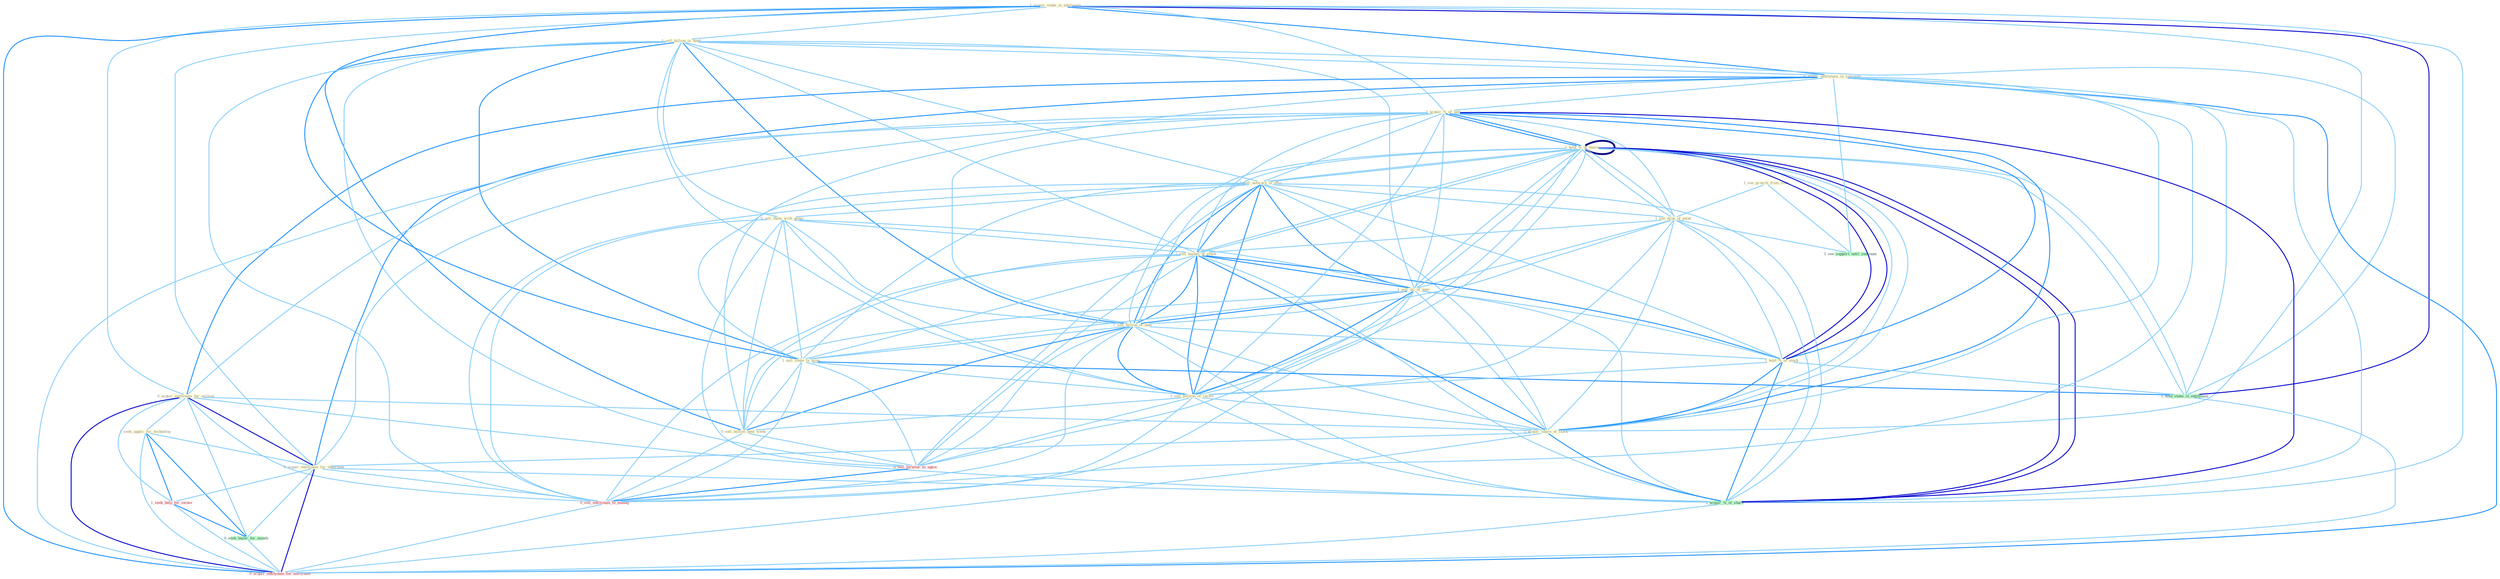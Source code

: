 Graph G{ 
    node
    [shape=polygon,style=filled,width=.5,height=.06,color="#BDFCC9",fixedsize=true,fontsize=4,
    fontcolor="#2f4f4f"];
    {node
    [color="#ffffe0", fontcolor="#8b7d6b"] "1_acquir_stake_in_entitynam " "1_sell_billion_in_bond " "1_see_growth_from_coat " "1_hold_%_of_share " "0_acquir_entitynam_in_yearnum " "1_sell_network_of_offic " "0_sell_them_with_gener " "1_see_drop_of_point " "1_sell_basket_of_stock " "1_acquir_%_of_unit " "1_sell_all_of_oper " "1_sell_billion_of_note " "0_acquir_entitynam_for_million " "1_sell_stake_in_mine " "1_hold_%_of_stock " "1_sell_portion_of_receiv " "0_sell_billion_next_week " "1_seek_applic_for_technolog " "1_acquir_share_of_stock " "0_acquir_entitynam_for_othernum "}
{node [color="#fff0f5", fontcolor="#b22222"] "1_seek_help_for_owner " "0_sell_furnitur_to_agenc " "0_sell_entitynam_to_manag " "0_acquir_entitynam_for_entitynam "}
edge [color="#B0E2FF"];

	"1_acquir_stake_in_entitynam " -- "1_sell_billion_in_bond " [w="1", color="#87cefa" ];
	"1_acquir_stake_in_entitynam " -- "0_acquir_entitynam_in_yearnum " [w="2", color="#1e90ff" , len=0.8];
	"1_acquir_stake_in_entitynam " -- "1_acquir_%_of_unit " [w="1", color="#87cefa" ];
	"1_acquir_stake_in_entitynam " -- "0_acquir_entitynam_for_million " [w="1", color="#87cefa" ];
	"1_acquir_stake_in_entitynam " -- "1_sell_stake_in_mine " [w="2", color="#1e90ff" , len=0.8];
	"1_acquir_stake_in_entitynam " -- "1_acquir_share_of_stock " [w="1", color="#87cefa" ];
	"1_acquir_stake_in_entitynam " -- "0_acquir_entitynam_for_othernum " [w="1", color="#87cefa" ];
	"1_acquir_stake_in_entitynam " -- "1_hold_stake_in_entitynam " [w="3", color="#0000cd" , len=0.6];
	"1_acquir_stake_in_entitynam " -- "1_acquir_%_of_share " [w="1", color="#87cefa" ];
	"1_acquir_stake_in_entitynam " -- "0_acquir_entitynam_for_entitynam " [w="2", color="#1e90ff" , len=0.8];
	"1_sell_billion_in_bond " -- "0_acquir_entitynam_in_yearnum " [w="1", color="#87cefa" ];
	"1_sell_billion_in_bond " -- "1_sell_network_of_offic " [w="1", color="#87cefa" ];
	"1_sell_billion_in_bond " -- "0_sell_them_with_gener " [w="1", color="#87cefa" ];
	"1_sell_billion_in_bond " -- "1_sell_basket_of_stock " [w="1", color="#87cefa" ];
	"1_sell_billion_in_bond " -- "1_sell_all_of_oper " [w="1", color="#87cefa" ];
	"1_sell_billion_in_bond " -- "1_sell_billion_of_note " [w="2", color="#1e90ff" , len=0.8];
	"1_sell_billion_in_bond " -- "1_sell_stake_in_mine " [w="2", color="#1e90ff" , len=0.8];
	"1_sell_billion_in_bond " -- "1_sell_portion_of_receiv " [w="1", color="#87cefa" ];
	"1_sell_billion_in_bond " -- "0_sell_billion_next_week " [w="2", color="#1e90ff" , len=0.8];
	"1_sell_billion_in_bond " -- "1_hold_stake_in_entitynam " [w="1", color="#87cefa" ];
	"1_sell_billion_in_bond " -- "0_sell_furnitur_to_agenc " [w="1", color="#87cefa" ];
	"1_sell_billion_in_bond " -- "0_sell_entitynam_to_manag " [w="1", color="#87cefa" ];
	"1_see_growth_from_coat " -- "1_see_drop_of_point " [w="1", color="#87cefa" ];
	"1_see_growth_from_coat " -- "1_see_support_until_yearnum " [w="1", color="#87cefa" ];
	"1_hold_%_of_share " -- "1_sell_network_of_offic " [w="1", color="#87cefa" ];
	"1_hold_%_of_share " -- "1_see_drop_of_point " [w="1", color="#87cefa" ];
	"1_hold_%_of_share " -- "1_sell_basket_of_stock " [w="1", color="#87cefa" ];
	"1_hold_%_of_share " -- "1_acquir_%_of_unit " [w="2", color="#1e90ff" , len=0.8];
	"1_hold_%_of_share " -- "1_sell_all_of_oper " [w="1", color="#87cefa" ];
	"1_hold_%_of_share " -- "1_sell_billion_of_note " [w="1", color="#87cefa" ];
	"1_hold_%_of_share " -- "1_hold_%_of_stock " [w="3", color="#0000cd" , len=0.6];
	"1_hold_%_of_share " -- "1_sell_portion_of_receiv " [w="1", color="#87cefa" ];
	"1_hold_%_of_share " -- "1_acquir_share_of_stock " [w="1", color="#87cefa" ];
	"1_hold_%_of_share " -- "1_hold_%_of_share " [w="4", style=bold, color="#000080", len=0.4];
	"1_hold_%_of_share " -- "1_hold_stake_in_entitynam " [w="1", color="#87cefa" ];
	"1_hold_%_of_share " -- "1_acquir_%_of_share " [w="3", color="#0000cd" , len=0.6];
	"0_acquir_entitynam_in_yearnum " -- "1_acquir_%_of_unit " [w="1", color="#87cefa" ];
	"0_acquir_entitynam_in_yearnum " -- "0_acquir_entitynam_for_million " [w="2", color="#1e90ff" , len=0.8];
	"0_acquir_entitynam_in_yearnum " -- "1_sell_stake_in_mine " [w="1", color="#87cefa" ];
	"0_acquir_entitynam_in_yearnum " -- "1_acquir_share_of_stock " [w="1", color="#87cefa" ];
	"0_acquir_entitynam_in_yearnum " -- "0_acquir_entitynam_for_othernum " [w="2", color="#1e90ff" , len=0.8];
	"0_acquir_entitynam_in_yearnum " -- "1_hold_stake_in_entitynam " [w="1", color="#87cefa" ];
	"0_acquir_entitynam_in_yearnum " -- "1_acquir_%_of_share " [w="1", color="#87cefa" ];
	"0_acquir_entitynam_in_yearnum " -- "1_see_support_until_yearnum " [w="1", color="#87cefa" ];
	"0_acquir_entitynam_in_yearnum " -- "0_sell_entitynam_to_manag " [w="1", color="#87cefa" ];
	"0_acquir_entitynam_in_yearnum " -- "0_acquir_entitynam_for_entitynam " [w="2", color="#1e90ff" , len=0.8];
	"1_sell_network_of_offic " -- "0_sell_them_with_gener " [w="1", color="#87cefa" ];
	"1_sell_network_of_offic " -- "1_see_drop_of_point " [w="1", color="#87cefa" ];
	"1_sell_network_of_offic " -- "1_sell_basket_of_stock " [w="2", color="#1e90ff" , len=0.8];
	"1_sell_network_of_offic " -- "1_acquir_%_of_unit " [w="1", color="#87cefa" ];
	"1_sell_network_of_offic " -- "1_sell_all_of_oper " [w="2", color="#1e90ff" , len=0.8];
	"1_sell_network_of_offic " -- "1_sell_billion_of_note " [w="2", color="#1e90ff" , len=0.8];
	"1_sell_network_of_offic " -- "1_sell_stake_in_mine " [w="1", color="#87cefa" ];
	"1_sell_network_of_offic " -- "1_hold_%_of_stock " [w="1", color="#87cefa" ];
	"1_sell_network_of_offic " -- "1_sell_portion_of_receiv " [w="2", color="#1e90ff" , len=0.8];
	"1_sell_network_of_offic " -- "0_sell_billion_next_week " [w="1", color="#87cefa" ];
	"1_sell_network_of_offic " -- "1_acquir_share_of_stock " [w="1", color="#87cefa" ];
	"1_sell_network_of_offic " -- "1_hold_%_of_share " [w="1", color="#87cefa" ];
	"1_sell_network_of_offic " -- "1_acquir_%_of_share " [w="1", color="#87cefa" ];
	"1_sell_network_of_offic " -- "0_sell_furnitur_to_agenc " [w="1", color="#87cefa" ];
	"1_sell_network_of_offic " -- "0_sell_entitynam_to_manag " [w="1", color="#87cefa" ];
	"0_sell_them_with_gener " -- "1_sell_basket_of_stock " [w="1", color="#87cefa" ];
	"0_sell_them_with_gener " -- "1_sell_all_of_oper " [w="1", color="#87cefa" ];
	"0_sell_them_with_gener " -- "1_sell_billion_of_note " [w="1", color="#87cefa" ];
	"0_sell_them_with_gener " -- "1_sell_stake_in_mine " [w="1", color="#87cefa" ];
	"0_sell_them_with_gener " -- "1_sell_portion_of_receiv " [w="1", color="#87cefa" ];
	"0_sell_them_with_gener " -- "0_sell_billion_next_week " [w="1", color="#87cefa" ];
	"0_sell_them_with_gener " -- "0_sell_furnitur_to_agenc " [w="1", color="#87cefa" ];
	"0_sell_them_with_gener " -- "0_sell_entitynam_to_manag " [w="1", color="#87cefa" ];
	"1_see_drop_of_point " -- "1_sell_basket_of_stock " [w="1", color="#87cefa" ];
	"1_see_drop_of_point " -- "1_acquir_%_of_unit " [w="1", color="#87cefa" ];
	"1_see_drop_of_point " -- "1_sell_all_of_oper " [w="1", color="#87cefa" ];
	"1_see_drop_of_point " -- "1_sell_billion_of_note " [w="1", color="#87cefa" ];
	"1_see_drop_of_point " -- "1_hold_%_of_stock " [w="1", color="#87cefa" ];
	"1_see_drop_of_point " -- "1_sell_portion_of_receiv " [w="1", color="#87cefa" ];
	"1_see_drop_of_point " -- "1_acquir_share_of_stock " [w="1", color="#87cefa" ];
	"1_see_drop_of_point " -- "1_hold_%_of_share " [w="1", color="#87cefa" ];
	"1_see_drop_of_point " -- "1_acquir_%_of_share " [w="1", color="#87cefa" ];
	"1_see_drop_of_point " -- "1_see_support_until_yearnum " [w="1", color="#87cefa" ];
	"1_sell_basket_of_stock " -- "1_acquir_%_of_unit " [w="1", color="#87cefa" ];
	"1_sell_basket_of_stock " -- "1_sell_all_of_oper " [w="2", color="#1e90ff" , len=0.8];
	"1_sell_basket_of_stock " -- "1_sell_billion_of_note " [w="2", color="#1e90ff" , len=0.8];
	"1_sell_basket_of_stock " -- "1_sell_stake_in_mine " [w="1", color="#87cefa" ];
	"1_sell_basket_of_stock " -- "1_hold_%_of_stock " [w="2", color="#1e90ff" , len=0.8];
	"1_sell_basket_of_stock " -- "1_sell_portion_of_receiv " [w="2", color="#1e90ff" , len=0.8];
	"1_sell_basket_of_stock " -- "0_sell_billion_next_week " [w="1", color="#87cefa" ];
	"1_sell_basket_of_stock " -- "1_acquir_share_of_stock " [w="2", color="#1e90ff" , len=0.8];
	"1_sell_basket_of_stock " -- "1_hold_%_of_share " [w="1", color="#87cefa" ];
	"1_sell_basket_of_stock " -- "1_acquir_%_of_share " [w="1", color="#87cefa" ];
	"1_sell_basket_of_stock " -- "0_sell_furnitur_to_agenc " [w="1", color="#87cefa" ];
	"1_sell_basket_of_stock " -- "0_sell_entitynam_to_manag " [w="1", color="#87cefa" ];
	"1_acquir_%_of_unit " -- "1_sell_all_of_oper " [w="1", color="#87cefa" ];
	"1_acquir_%_of_unit " -- "1_sell_billion_of_note " [w="1", color="#87cefa" ];
	"1_acquir_%_of_unit " -- "0_acquir_entitynam_for_million " [w="1", color="#87cefa" ];
	"1_acquir_%_of_unit " -- "1_hold_%_of_stock " [w="2", color="#1e90ff" , len=0.8];
	"1_acquir_%_of_unit " -- "1_sell_portion_of_receiv " [w="1", color="#87cefa" ];
	"1_acquir_%_of_unit " -- "1_acquir_share_of_stock " [w="2", color="#1e90ff" , len=0.8];
	"1_acquir_%_of_unit " -- "0_acquir_entitynam_for_othernum " [w="1", color="#87cefa" ];
	"1_acquir_%_of_unit " -- "1_hold_%_of_share " [w="2", color="#1e90ff" , len=0.8];
	"1_acquir_%_of_unit " -- "1_acquir_%_of_share " [w="3", color="#0000cd" , len=0.6];
	"1_acquir_%_of_unit " -- "0_acquir_entitynam_for_entitynam " [w="1", color="#87cefa" ];
	"1_sell_all_of_oper " -- "1_sell_billion_of_note " [w="2", color="#1e90ff" , len=0.8];
	"1_sell_all_of_oper " -- "1_sell_stake_in_mine " [w="1", color="#87cefa" ];
	"1_sell_all_of_oper " -- "1_hold_%_of_stock " [w="1", color="#87cefa" ];
	"1_sell_all_of_oper " -- "1_sell_portion_of_receiv " [w="2", color="#1e90ff" , len=0.8];
	"1_sell_all_of_oper " -- "0_sell_billion_next_week " [w="1", color="#87cefa" ];
	"1_sell_all_of_oper " -- "1_acquir_share_of_stock " [w="1", color="#87cefa" ];
	"1_sell_all_of_oper " -- "1_hold_%_of_share " [w="1", color="#87cefa" ];
	"1_sell_all_of_oper " -- "1_acquir_%_of_share " [w="1", color="#87cefa" ];
	"1_sell_all_of_oper " -- "0_sell_furnitur_to_agenc " [w="1", color="#87cefa" ];
	"1_sell_all_of_oper " -- "0_sell_entitynam_to_manag " [w="1", color="#87cefa" ];
	"1_sell_billion_of_note " -- "1_sell_stake_in_mine " [w="1", color="#87cefa" ];
	"1_sell_billion_of_note " -- "1_hold_%_of_stock " [w="1", color="#87cefa" ];
	"1_sell_billion_of_note " -- "1_sell_portion_of_receiv " [w="2", color="#1e90ff" , len=0.8];
	"1_sell_billion_of_note " -- "0_sell_billion_next_week " [w="2", color="#1e90ff" , len=0.8];
	"1_sell_billion_of_note " -- "1_acquir_share_of_stock " [w="1", color="#87cefa" ];
	"1_sell_billion_of_note " -- "1_hold_%_of_share " [w="1", color="#87cefa" ];
	"1_sell_billion_of_note " -- "1_acquir_%_of_share " [w="1", color="#87cefa" ];
	"1_sell_billion_of_note " -- "0_sell_furnitur_to_agenc " [w="1", color="#87cefa" ];
	"1_sell_billion_of_note " -- "0_sell_entitynam_to_manag " [w="1", color="#87cefa" ];
	"0_acquir_entitynam_for_million " -- "1_seek_applic_for_technolog " [w="1", color="#87cefa" ];
	"0_acquir_entitynam_for_million " -- "1_acquir_share_of_stock " [w="1", color="#87cefa" ];
	"0_acquir_entitynam_for_million " -- "0_acquir_entitynam_for_othernum " [w="3", color="#0000cd" , len=0.6];
	"0_acquir_entitynam_for_million " -- "1_seek_help_for_owner " [w="1", color="#87cefa" ];
	"0_acquir_entitynam_for_million " -- "0_seek_buyer_for_month " [w="1", color="#87cefa" ];
	"0_acquir_entitynam_for_million " -- "1_acquir_%_of_share " [w="1", color="#87cefa" ];
	"0_acquir_entitynam_for_million " -- "0_sell_entitynam_to_manag " [w="1", color="#87cefa" ];
	"0_acquir_entitynam_for_million " -- "0_acquir_entitynam_for_entitynam " [w="3", color="#0000cd" , len=0.6];
	"1_sell_stake_in_mine " -- "1_sell_portion_of_receiv " [w="1", color="#87cefa" ];
	"1_sell_stake_in_mine " -- "0_sell_billion_next_week " [w="1", color="#87cefa" ];
	"1_sell_stake_in_mine " -- "1_hold_stake_in_entitynam " [w="2", color="#1e90ff" , len=0.8];
	"1_sell_stake_in_mine " -- "0_sell_furnitur_to_agenc " [w="1", color="#87cefa" ];
	"1_sell_stake_in_mine " -- "0_sell_entitynam_to_manag " [w="1", color="#87cefa" ];
	"1_hold_%_of_stock " -- "1_sell_portion_of_receiv " [w="1", color="#87cefa" ];
	"1_hold_%_of_stock " -- "1_acquir_share_of_stock " [w="2", color="#1e90ff" , len=0.8];
	"1_hold_%_of_stock " -- "1_hold_%_of_share " [w="3", color="#0000cd" , len=0.6];
	"1_hold_%_of_stock " -- "1_hold_stake_in_entitynam " [w="1", color="#87cefa" ];
	"1_hold_%_of_stock " -- "1_acquir_%_of_share " [w="2", color="#1e90ff" , len=0.8];
	"1_sell_portion_of_receiv " -- "0_sell_billion_next_week " [w="1", color="#87cefa" ];
	"1_sell_portion_of_receiv " -- "1_acquir_share_of_stock " [w="1", color="#87cefa" ];
	"1_sell_portion_of_receiv " -- "1_hold_%_of_share " [w="1", color="#87cefa" ];
	"1_sell_portion_of_receiv " -- "1_acquir_%_of_share " [w="1", color="#87cefa" ];
	"1_sell_portion_of_receiv " -- "0_sell_furnitur_to_agenc " [w="1", color="#87cefa" ];
	"1_sell_portion_of_receiv " -- "0_sell_entitynam_to_manag " [w="1", color="#87cefa" ];
	"0_sell_billion_next_week " -- "0_sell_furnitur_to_agenc " [w="1", color="#87cefa" ];
	"0_sell_billion_next_week " -- "0_sell_entitynam_to_manag " [w="1", color="#87cefa" ];
	"1_seek_applic_for_technolog " -- "0_acquir_entitynam_for_othernum " [w="1", color="#87cefa" ];
	"1_seek_applic_for_technolog " -- "1_seek_help_for_owner " [w="2", color="#1e90ff" , len=0.8];
	"1_seek_applic_for_technolog " -- "0_seek_buyer_for_month " [w="2", color="#1e90ff" , len=0.8];
	"1_seek_applic_for_technolog " -- "0_acquir_entitynam_for_entitynam " [w="1", color="#87cefa" ];
	"1_acquir_share_of_stock " -- "0_acquir_entitynam_for_othernum " [w="1", color="#87cefa" ];
	"1_acquir_share_of_stock " -- "1_hold_%_of_share " [w="1", color="#87cefa" ];
	"1_acquir_share_of_stock " -- "1_acquir_%_of_share " [w="2", color="#1e90ff" , len=0.8];
	"1_acquir_share_of_stock " -- "0_acquir_entitynam_for_entitynam " [w="1", color="#87cefa" ];
	"0_acquir_entitynam_for_othernum " -- "1_seek_help_for_owner " [w="1", color="#87cefa" ];
	"0_acquir_entitynam_for_othernum " -- "0_seek_buyer_for_month " [w="1", color="#87cefa" ];
	"0_acquir_entitynam_for_othernum " -- "1_acquir_%_of_share " [w="1", color="#87cefa" ];
	"0_acquir_entitynam_for_othernum " -- "0_sell_entitynam_to_manag " [w="1", color="#87cefa" ];
	"0_acquir_entitynam_for_othernum " -- "0_acquir_entitynam_for_entitynam " [w="3", color="#0000cd" , len=0.6];
	"1_hold_%_of_share " -- "1_hold_stake_in_entitynam " [w="1", color="#87cefa" ];
	"1_hold_%_of_share " -- "1_acquir_%_of_share " [w="3", color="#0000cd" , len=0.6];
	"1_hold_stake_in_entitynam " -- "0_acquir_entitynam_for_entitynam " [w="1", color="#87cefa" ];
	"1_seek_help_for_owner " -- "0_seek_buyer_for_month " [w="2", color="#1e90ff" , len=0.8];
	"1_seek_help_for_owner " -- "0_acquir_entitynam_for_entitynam " [w="1", color="#87cefa" ];
	"0_seek_buyer_for_month " -- "0_acquir_entitynam_for_entitynam " [w="1", color="#87cefa" ];
	"1_acquir_%_of_share " -- "0_acquir_entitynam_for_entitynam " [w="1", color="#87cefa" ];
	"0_sell_furnitur_to_agenc " -- "0_sell_entitynam_to_manag " [w="2", color="#1e90ff" , len=0.8];
	"0_sell_entitynam_to_manag " -- "0_acquir_entitynam_for_entitynam " [w="1", color="#87cefa" ];
}